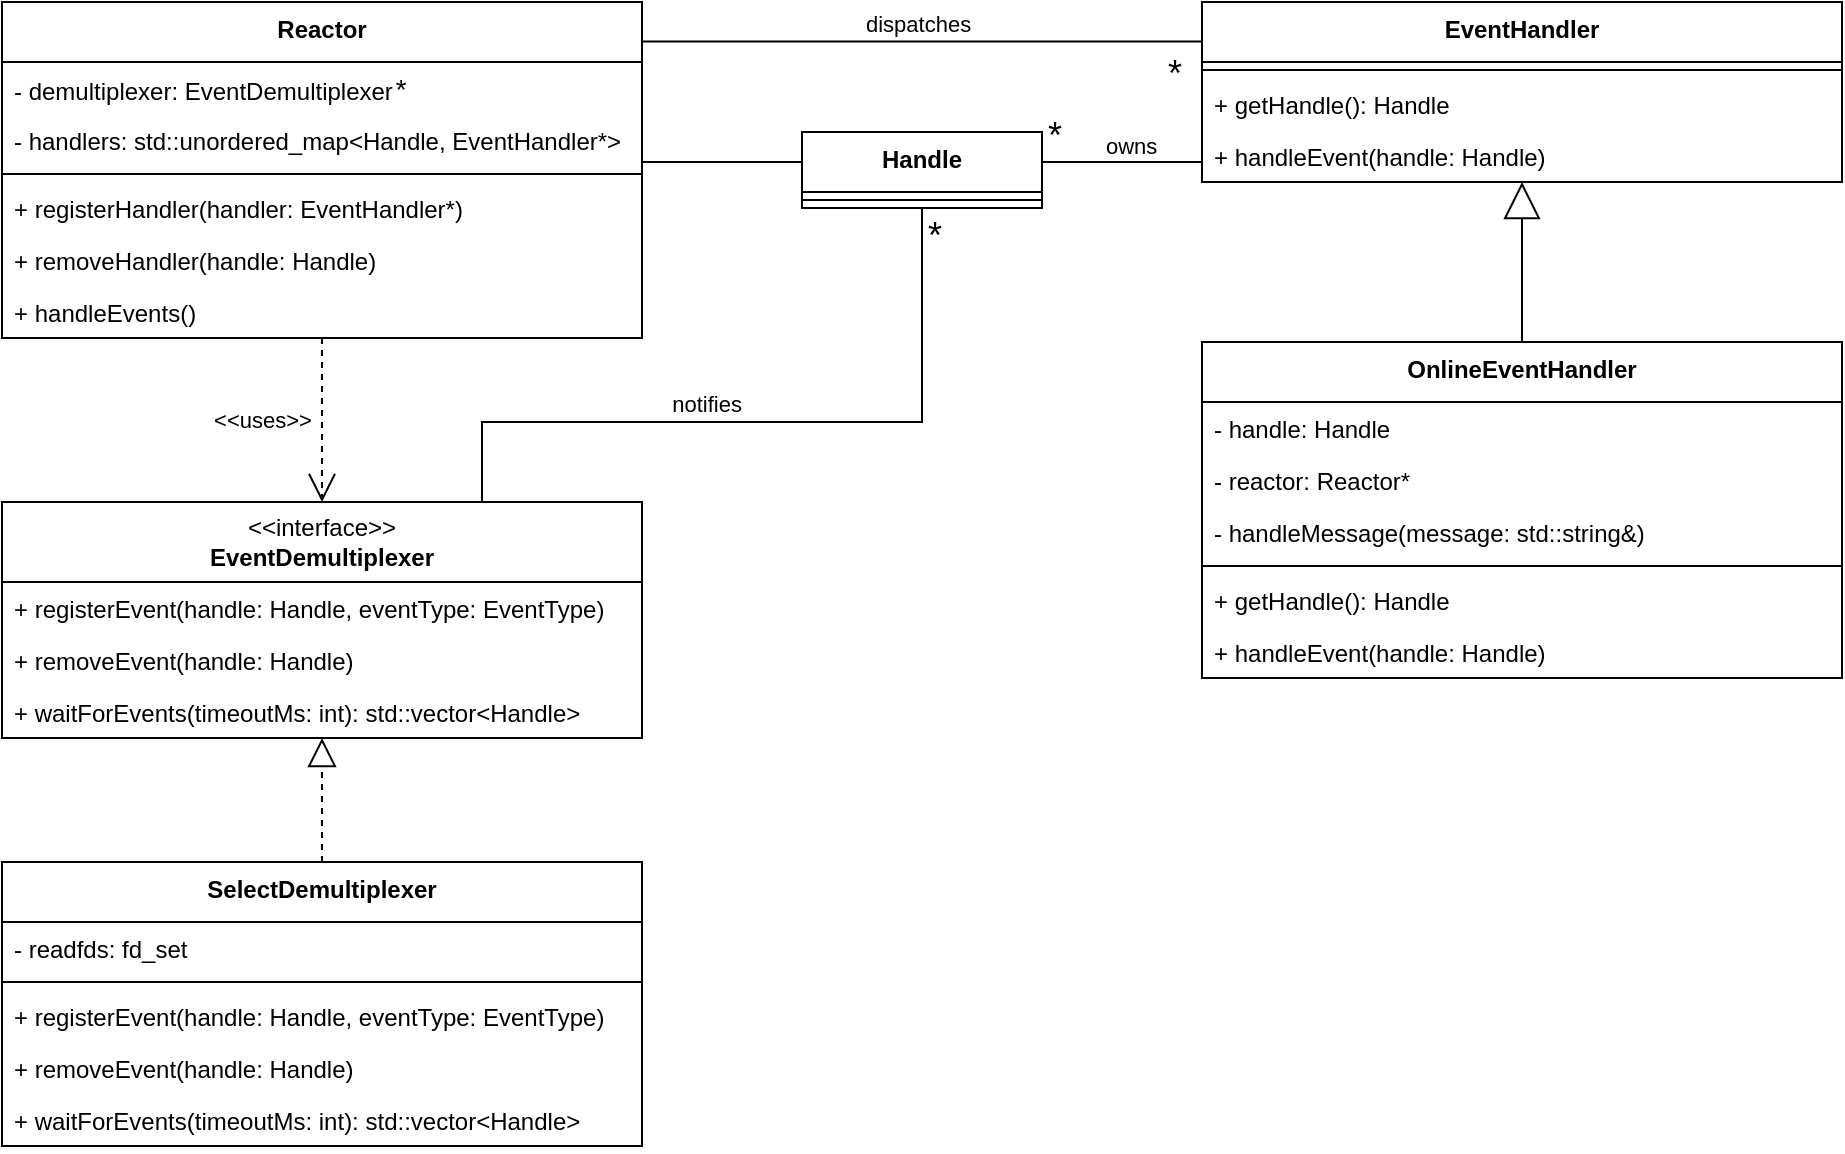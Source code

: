 <mxfile version="22.0.2" type="device">
  <diagram name="第 1 页" id="3d7UpdcAYCAFJ-It42_G">
    <mxGraphModel dx="2433" dy="1491" grid="1" gridSize="10" guides="1" tooltips="1" connect="1" arrows="1" fold="1" page="1" pageScale="1" pageWidth="827" pageHeight="1169" math="0" shadow="0">
      <root>
        <mxCell id="0" />
        <mxCell id="1" parent="0" />
        <mxCell id="UIoHNFgmKGdgGK52sj1p-1" value="Reactor" style="swimlane;fontStyle=1;align=center;verticalAlign=top;childLayout=stackLayout;horizontal=1;startSize=30;horizontalStack=0;resizeParent=1;resizeParentMax=0;resizeLast=0;collapsible=1;marginBottom=0;whiteSpace=wrap;html=1;" vertex="1" parent="1">
          <mxGeometry x="40" y="40" width="320" height="168" as="geometry" />
        </mxCell>
        <mxCell id="UIoHNFgmKGdgGK52sj1p-2" value="-&amp;nbsp;demultiplexer&lt;span style=&quot;background-color: initial;&quot;&gt;:&amp;nbsp;&lt;/span&gt;EventDemultiplexer&lt;span style=&quot;font-family: Consolas, &amp;quot;Courier New&amp;quot;, monospace; font-size: 14px;&quot;&gt;*&lt;/span&gt;" style="text;strokeColor=none;fillColor=none;align=left;verticalAlign=top;spacingLeft=4;spacingRight=4;overflow=hidden;rotatable=0;points=[[0,0.5],[1,0.5]];portConstraint=eastwest;whiteSpace=wrap;html=1;" vertex="1" parent="UIoHNFgmKGdgGK52sj1p-1">
          <mxGeometry y="30" width="320" height="26" as="geometry" />
        </mxCell>
        <mxCell id="UIoHNFgmKGdgGK52sj1p-3" value="-&amp;nbsp;handlers&lt;span style=&quot;background-color: initial;&quot;&gt;:&amp;nbsp;&lt;/span&gt;std::unordered_map&amp;lt;Handle, EventHandler*&amp;gt;" style="text;strokeColor=none;fillColor=none;align=left;verticalAlign=top;spacingLeft=4;spacingRight=4;overflow=hidden;rotatable=0;points=[[0,0.5],[1,0.5]];portConstraint=eastwest;whiteSpace=wrap;html=1;" vertex="1" parent="UIoHNFgmKGdgGK52sj1p-1">
          <mxGeometry y="56" width="320" height="26" as="geometry" />
        </mxCell>
        <mxCell id="UIoHNFgmKGdgGK52sj1p-4" value="" style="line;strokeWidth=1;fillColor=none;align=left;verticalAlign=middle;spacingTop=-1;spacingLeft=3;spacingRight=3;rotatable=0;labelPosition=right;points=[];portConstraint=eastwest;strokeColor=inherit;" vertex="1" parent="UIoHNFgmKGdgGK52sj1p-1">
          <mxGeometry y="82" width="320" height="8" as="geometry" />
        </mxCell>
        <mxCell id="UIoHNFgmKGdgGK52sj1p-5" value="+&amp;nbsp;registerHandler&lt;span style=&quot;background-color: initial;&quot;&gt;(handler: EventHandler*&lt;/span&gt;&lt;span style=&quot;background-color: initial;&quot;&gt;)&lt;/span&gt;" style="text;strokeColor=none;fillColor=none;align=left;verticalAlign=top;spacingLeft=4;spacingRight=4;overflow=hidden;rotatable=0;points=[[0,0.5],[1,0.5]];portConstraint=eastwest;whiteSpace=wrap;html=1;" vertex="1" parent="UIoHNFgmKGdgGK52sj1p-1">
          <mxGeometry y="90" width="320" height="26" as="geometry" />
        </mxCell>
        <mxCell id="UIoHNFgmKGdgGK52sj1p-6" value="+&amp;nbsp;removeHandler(handle: Handle&lt;span style=&quot;background-color: initial;&quot;&gt;)&lt;/span&gt;" style="text;strokeColor=none;fillColor=none;align=left;verticalAlign=top;spacingLeft=4;spacingRight=4;overflow=hidden;rotatable=0;points=[[0,0.5],[1,0.5]];portConstraint=eastwest;whiteSpace=wrap;html=1;" vertex="1" parent="UIoHNFgmKGdgGK52sj1p-1">
          <mxGeometry y="116" width="320" height="26" as="geometry" />
        </mxCell>
        <mxCell id="UIoHNFgmKGdgGK52sj1p-7" value="+&amp;nbsp;handleEvents&lt;span style=&quot;background-color: initial;&quot;&gt;(&lt;/span&gt;&lt;span style=&quot;background-color: initial;&quot;&gt;)&lt;/span&gt;" style="text;strokeColor=none;fillColor=none;align=left;verticalAlign=top;spacingLeft=4;spacingRight=4;overflow=hidden;rotatable=0;points=[[0,0.5],[1,0.5]];portConstraint=eastwest;whiteSpace=wrap;html=1;" vertex="1" parent="UIoHNFgmKGdgGK52sj1p-1">
          <mxGeometry y="142" width="320" height="26" as="geometry" />
        </mxCell>
        <mxCell id="UIoHNFgmKGdgGK52sj1p-8" value="&amp;lt;&amp;lt;interface&amp;gt;&amp;gt;&lt;br style=&quot;border-color: var(--border-color);&quot;&gt;&lt;b style=&quot;border-color: var(--border-color);&quot;&gt;EventDemultiplexer&lt;/b&gt;" style="swimlane;fontStyle=0;childLayout=stackLayout;horizontal=1;startSize=40;fillColor=none;horizontalStack=0;resizeParent=1;resizeParentMax=0;resizeLast=0;collapsible=1;marginBottom=0;whiteSpace=wrap;html=1;" vertex="1" parent="1">
          <mxGeometry x="40" y="290" width="320" height="118" as="geometry" />
        </mxCell>
        <mxCell id="UIoHNFgmKGdgGK52sj1p-9" value="+&amp;nbsp;registerEvent(handle: Handle, eventType: EventType&lt;span style=&quot;background-color: initial;&quot;&gt;)&lt;/span&gt;" style="text;strokeColor=none;fillColor=none;align=left;verticalAlign=top;spacingLeft=4;spacingRight=4;overflow=hidden;rotatable=0;points=[[0,0.5],[1,0.5]];portConstraint=eastwest;whiteSpace=wrap;html=1;" vertex="1" parent="UIoHNFgmKGdgGK52sj1p-8">
          <mxGeometry y="40" width="320" height="26" as="geometry" />
        </mxCell>
        <mxCell id="UIoHNFgmKGdgGK52sj1p-10" value="+&amp;nbsp;removeEvent(handle: Handle&lt;span style=&quot;background-color: initial;&quot;&gt;)&lt;/span&gt;" style="text;strokeColor=none;fillColor=none;align=left;verticalAlign=top;spacingLeft=4;spacingRight=4;overflow=hidden;rotatable=0;points=[[0,0.5],[1,0.5]];portConstraint=eastwest;whiteSpace=wrap;html=1;" vertex="1" parent="UIoHNFgmKGdgGK52sj1p-8">
          <mxGeometry y="66" width="320" height="26" as="geometry" />
        </mxCell>
        <mxCell id="UIoHNFgmKGdgGK52sj1p-11" value="+&amp;nbsp;waitForEvents&lt;span style=&quot;background-color: initial;&quot;&gt;(timeoutMs: int&lt;/span&gt;&lt;span style=&quot;background-color: initial;&quot;&gt;):&amp;nbsp;&lt;/span&gt;std::vector&amp;lt;Handle&amp;gt;" style="text;strokeColor=none;fillColor=none;align=left;verticalAlign=top;spacingLeft=4;spacingRight=4;overflow=hidden;rotatable=0;points=[[0,0.5],[1,0.5]];portConstraint=eastwest;whiteSpace=wrap;html=1;" vertex="1" parent="UIoHNFgmKGdgGK52sj1p-8">
          <mxGeometry y="92" width="320" height="26" as="geometry" />
        </mxCell>
        <mxCell id="UIoHNFgmKGdgGK52sj1p-12" value="SelectDemultiplexer" style="swimlane;fontStyle=1;align=center;verticalAlign=top;childLayout=stackLayout;horizontal=1;startSize=30;horizontalStack=0;resizeParent=1;resizeParentMax=0;resizeLast=0;collapsible=1;marginBottom=0;whiteSpace=wrap;html=1;" vertex="1" parent="1">
          <mxGeometry x="40" y="470" width="320" height="142" as="geometry" />
        </mxCell>
        <mxCell id="UIoHNFgmKGdgGK52sj1p-13" value="-&amp;nbsp;readfds&lt;span style=&quot;background-color: initial;&quot;&gt;:&amp;nbsp;&lt;/span&gt;fd_set" style="text;strokeColor=none;fillColor=none;align=left;verticalAlign=top;spacingLeft=4;spacingRight=4;overflow=hidden;rotatable=0;points=[[0,0.5],[1,0.5]];portConstraint=eastwest;whiteSpace=wrap;html=1;" vertex="1" parent="UIoHNFgmKGdgGK52sj1p-12">
          <mxGeometry y="30" width="320" height="26" as="geometry" />
        </mxCell>
        <mxCell id="UIoHNFgmKGdgGK52sj1p-14" value="" style="line;strokeWidth=1;fillColor=none;align=left;verticalAlign=middle;spacingTop=-1;spacingLeft=3;spacingRight=3;rotatable=0;labelPosition=right;points=[];portConstraint=eastwest;strokeColor=inherit;" vertex="1" parent="UIoHNFgmKGdgGK52sj1p-12">
          <mxGeometry y="56" width="320" height="8" as="geometry" />
        </mxCell>
        <mxCell id="UIoHNFgmKGdgGK52sj1p-15" value="+&amp;nbsp;registerEvent(handle: Handle, eventType: EventType&lt;span style=&quot;background-color: initial;&quot;&gt;)&lt;/span&gt;" style="text;strokeColor=none;fillColor=none;align=left;verticalAlign=top;spacingLeft=4;spacingRight=4;overflow=hidden;rotatable=0;points=[[0,0.5],[1,0.5]];portConstraint=eastwest;whiteSpace=wrap;html=1;" vertex="1" parent="UIoHNFgmKGdgGK52sj1p-12">
          <mxGeometry y="64" width="320" height="26" as="geometry" />
        </mxCell>
        <mxCell id="UIoHNFgmKGdgGK52sj1p-16" value="+&amp;nbsp;removeEvent(handle: Handle&lt;span style=&quot;background-color: initial;&quot;&gt;)&lt;/span&gt;" style="text;strokeColor=none;fillColor=none;align=left;verticalAlign=top;spacingLeft=4;spacingRight=4;overflow=hidden;rotatable=0;points=[[0,0.5],[1,0.5]];portConstraint=eastwest;whiteSpace=wrap;html=1;" vertex="1" parent="UIoHNFgmKGdgGK52sj1p-12">
          <mxGeometry y="90" width="320" height="26" as="geometry" />
        </mxCell>
        <mxCell id="UIoHNFgmKGdgGK52sj1p-17" value="+&amp;nbsp;waitForEvents&lt;span style=&quot;background-color: initial;&quot;&gt;(timeoutMs: int&lt;/span&gt;&lt;span style=&quot;background-color: initial;&quot;&gt;):&amp;nbsp;&lt;/span&gt;std::vector&amp;lt;Handle&amp;gt;" style="text;strokeColor=none;fillColor=none;align=left;verticalAlign=top;spacingLeft=4;spacingRight=4;overflow=hidden;rotatable=0;points=[[0,0.5],[1,0.5]];portConstraint=eastwest;whiteSpace=wrap;html=1;" vertex="1" parent="UIoHNFgmKGdgGK52sj1p-12">
          <mxGeometry y="116" width="320" height="26" as="geometry" />
        </mxCell>
        <mxCell id="UIoHNFgmKGdgGK52sj1p-18" value="EventHandler" style="swimlane;fontStyle=1;align=center;verticalAlign=top;childLayout=stackLayout;horizontal=1;startSize=30;horizontalStack=0;resizeParent=1;resizeParentMax=0;resizeLast=0;collapsible=1;marginBottom=0;whiteSpace=wrap;html=1;" vertex="1" parent="1">
          <mxGeometry x="640" y="40" width="320" height="90" as="geometry" />
        </mxCell>
        <mxCell id="UIoHNFgmKGdgGK52sj1p-19" value="" style="line;strokeWidth=1;fillColor=none;align=left;verticalAlign=middle;spacingTop=-1;spacingLeft=3;spacingRight=3;rotatable=0;labelPosition=right;points=[];portConstraint=eastwest;strokeColor=inherit;" vertex="1" parent="UIoHNFgmKGdgGK52sj1p-18">
          <mxGeometry y="30" width="320" height="8" as="geometry" />
        </mxCell>
        <mxCell id="UIoHNFgmKGdgGK52sj1p-20" value="+ getHandle&lt;span style=&quot;background-color: initial;&quot;&gt;(&lt;/span&gt;&lt;span style=&quot;background-color: initial;&quot;&gt;):&amp;nbsp;&lt;/span&gt;Handle" style="text;strokeColor=none;fillColor=none;align=left;verticalAlign=top;spacingLeft=4;spacingRight=4;overflow=hidden;rotatable=0;points=[[0,0.5],[1,0.5]];portConstraint=eastwest;whiteSpace=wrap;html=1;" vertex="1" parent="UIoHNFgmKGdgGK52sj1p-18">
          <mxGeometry y="38" width="320" height="26" as="geometry" />
        </mxCell>
        <mxCell id="UIoHNFgmKGdgGK52sj1p-21" value="+&amp;nbsp;handleEvent&lt;span style=&quot;background-color: initial;&quot;&gt;(handle: Handle&lt;/span&gt;&lt;span style=&quot;background-color: initial;&quot;&gt;)&lt;/span&gt;" style="text;strokeColor=none;fillColor=none;align=left;verticalAlign=top;spacingLeft=4;spacingRight=4;overflow=hidden;rotatable=0;points=[[0,0.5],[1,0.5]];portConstraint=eastwest;whiteSpace=wrap;html=1;" vertex="1" parent="UIoHNFgmKGdgGK52sj1p-18">
          <mxGeometry y="64" width="320" height="26" as="geometry" />
        </mxCell>
        <mxCell id="UIoHNFgmKGdgGK52sj1p-22" value="OnlineEventHandler" style="swimlane;fontStyle=1;align=center;verticalAlign=top;childLayout=stackLayout;horizontal=1;startSize=30;horizontalStack=0;resizeParent=1;resizeParentMax=0;resizeLast=0;collapsible=1;marginBottom=0;whiteSpace=wrap;html=1;" vertex="1" parent="1">
          <mxGeometry x="640" y="210" width="320" height="168" as="geometry" />
        </mxCell>
        <mxCell id="UIoHNFgmKGdgGK52sj1p-23" value="- handle: Handle" style="text;strokeColor=none;fillColor=none;align=left;verticalAlign=top;spacingLeft=4;spacingRight=4;overflow=hidden;rotatable=0;points=[[0,0.5],[1,0.5]];portConstraint=eastwest;whiteSpace=wrap;html=1;" vertex="1" parent="UIoHNFgmKGdgGK52sj1p-22">
          <mxGeometry y="30" width="320" height="26" as="geometry" />
        </mxCell>
        <mxCell id="UIoHNFgmKGdgGK52sj1p-24" value="- reactor: Reactor*" style="text;strokeColor=none;fillColor=none;align=left;verticalAlign=top;spacingLeft=4;spacingRight=4;overflow=hidden;rotatable=0;points=[[0,0.5],[1,0.5]];portConstraint=eastwest;whiteSpace=wrap;html=1;" vertex="1" parent="UIoHNFgmKGdgGK52sj1p-22">
          <mxGeometry y="56" width="320" height="26" as="geometry" />
        </mxCell>
        <mxCell id="UIoHNFgmKGdgGK52sj1p-25" value="- handleMessage(message: std::string&amp;amp;)" style="text;strokeColor=none;fillColor=none;align=left;verticalAlign=top;spacingLeft=4;spacingRight=4;overflow=hidden;rotatable=0;points=[[0,0.5],[1,0.5]];portConstraint=eastwest;whiteSpace=wrap;html=1;" vertex="1" parent="UIoHNFgmKGdgGK52sj1p-22">
          <mxGeometry y="82" width="320" height="26" as="geometry" />
        </mxCell>
        <mxCell id="UIoHNFgmKGdgGK52sj1p-26" value="" style="line;strokeWidth=1;fillColor=none;align=left;verticalAlign=middle;spacingTop=-1;spacingLeft=3;spacingRight=3;rotatable=0;labelPosition=right;points=[];portConstraint=eastwest;strokeColor=inherit;" vertex="1" parent="UIoHNFgmKGdgGK52sj1p-22">
          <mxGeometry y="108" width="320" height="8" as="geometry" />
        </mxCell>
        <mxCell id="UIoHNFgmKGdgGK52sj1p-27" value="+ getHandle&lt;span style=&quot;background-color: initial;&quot;&gt;(&lt;/span&gt;&lt;span style=&quot;background-color: initial;&quot;&gt;):&amp;nbsp;&lt;/span&gt;Handle" style="text;strokeColor=none;fillColor=none;align=left;verticalAlign=top;spacingLeft=4;spacingRight=4;overflow=hidden;rotatable=0;points=[[0,0.5],[1,0.5]];portConstraint=eastwest;whiteSpace=wrap;html=1;" vertex="1" parent="UIoHNFgmKGdgGK52sj1p-22">
          <mxGeometry y="116" width="320" height="26" as="geometry" />
        </mxCell>
        <mxCell id="UIoHNFgmKGdgGK52sj1p-28" value="+&amp;nbsp;handleEvent&lt;span style=&quot;background-color: initial;&quot;&gt;(handle: Handle&lt;/span&gt;&lt;span style=&quot;background-color: initial;&quot;&gt;)&lt;/span&gt;" style="text;strokeColor=none;fillColor=none;align=left;verticalAlign=top;spacingLeft=4;spacingRight=4;overflow=hidden;rotatable=0;points=[[0,0.5],[1,0.5]];portConstraint=eastwest;whiteSpace=wrap;html=1;" vertex="1" parent="UIoHNFgmKGdgGK52sj1p-22">
          <mxGeometry y="142" width="320" height="26" as="geometry" />
        </mxCell>
        <mxCell id="UIoHNFgmKGdgGK52sj1p-29" value="" style="endArrow=block;dashed=1;endFill=0;endSize=12;html=1;rounded=0;exitX=0.5;exitY=0;exitDx=0;exitDy=0;entryX=0.5;entryY=1;entryDx=0;entryDy=0;" edge="1" parent="1" source="UIoHNFgmKGdgGK52sj1p-12" target="UIoHNFgmKGdgGK52sj1p-8">
          <mxGeometry width="160" relative="1" as="geometry">
            <mxPoint x="-340" y="580" as="sourcePoint" />
            <mxPoint x="200" y="410" as="targetPoint" />
          </mxGeometry>
        </mxCell>
        <mxCell id="UIoHNFgmKGdgGK52sj1p-30" value="" style="endArrow=block;endSize=16;endFill=0;html=1;rounded=0;exitX=0.5;exitY=0;exitDx=0;exitDy=0;entryX=0.5;entryY=1;entryDx=0;entryDy=0;entryPerimeter=0;" edge="1" parent="1" source="UIoHNFgmKGdgGK52sj1p-22" target="UIoHNFgmKGdgGK52sj1p-21">
          <mxGeometry width="160" relative="1" as="geometry">
            <mxPoint x="640" y="90" as="sourcePoint" />
            <mxPoint x="800" y="150" as="targetPoint" />
          </mxGeometry>
        </mxCell>
        <mxCell id="UIoHNFgmKGdgGK52sj1p-31" value="" style="endArrow=open;endSize=12;dashed=1;html=1;rounded=0;entryX=0.5;entryY=0;entryDx=0;entryDy=0;exitX=0.5;exitY=1;exitDx=0;exitDy=0;" edge="1" parent="1" source="UIoHNFgmKGdgGK52sj1p-1" target="UIoHNFgmKGdgGK52sj1p-8">
          <mxGeometry width="160" relative="1" as="geometry">
            <mxPoint x="200" y="220" as="sourcePoint" />
            <mxPoint x="480" y="170" as="targetPoint" />
            <Array as="points" />
          </mxGeometry>
        </mxCell>
        <mxCell id="UIoHNFgmKGdgGK52sj1p-32" value="&amp;lt;&amp;lt;uses&amp;gt;&amp;gt;" style="edgeLabel;html=1;align=center;verticalAlign=middle;resizable=0;points=[];" vertex="1" connectable="0" parent="UIoHNFgmKGdgGK52sj1p-31">
          <mxGeometry x="-0.167" y="2" relative="1" as="geometry">
            <mxPoint x="-32" y="7" as="offset" />
          </mxGeometry>
        </mxCell>
        <mxCell id="UIoHNFgmKGdgGK52sj1p-33" value="" style="endArrow=none;html=1;edgeStyle=orthogonalEdgeStyle;rounded=0;" edge="1" parent="1">
          <mxGeometry relative="1" as="geometry">
            <mxPoint x="360" y="59.76" as="sourcePoint" />
            <mxPoint x="640" y="59.76" as="targetPoint" />
          </mxGeometry>
        </mxCell>
        <mxCell id="UIoHNFgmKGdgGK52sj1p-34" value="dispatches" style="edgeLabel;resizable=0;html=1;align=left;verticalAlign=bottom;" connectable="0" vertex="1" parent="UIoHNFgmKGdgGK52sj1p-33">
          <mxGeometry x="-1" relative="1" as="geometry">
            <mxPoint x="110" as="offset" />
          </mxGeometry>
        </mxCell>
        <mxCell id="UIoHNFgmKGdgGK52sj1p-35" value="&lt;font style=&quot;font-size: 18px;&quot;&gt;*&lt;/font&gt;" style="edgeLabel;resizable=0;html=1;align=right;verticalAlign=bottom;" connectable="0" vertex="1" parent="UIoHNFgmKGdgGK52sj1p-33">
          <mxGeometry x="1" relative="1" as="geometry">
            <mxPoint x="-10" y="30" as="offset" />
          </mxGeometry>
        </mxCell>
        <mxCell id="UIoHNFgmKGdgGK52sj1p-36" value="" style="endArrow=none;html=1;edgeStyle=orthogonalEdgeStyle;rounded=0;" edge="1" parent="1">
          <mxGeometry relative="1" as="geometry">
            <mxPoint x="360" y="120" as="sourcePoint" />
            <mxPoint x="640" y="120" as="targetPoint" />
          </mxGeometry>
        </mxCell>
        <mxCell id="UIoHNFgmKGdgGK52sj1p-37" value="&lt;font style=&quot;font-size: 18px;&quot;&gt;*&lt;/font&gt;" style="edgeLabel;resizable=0;html=1;align=right;verticalAlign=bottom;" connectable="0" vertex="1" parent="UIoHNFgmKGdgGK52sj1p-36">
          <mxGeometry x="1" relative="1" as="geometry">
            <mxPoint x="-70" as="offset" />
          </mxGeometry>
        </mxCell>
        <mxCell id="UIoHNFgmKGdgGK52sj1p-38" value="owns" style="edgeLabel;resizable=0;html=1;align=left;verticalAlign=bottom;" connectable="0" vertex="1" parent="UIoHNFgmKGdgGK52sj1p-36">
          <mxGeometry x="-1" relative="1" as="geometry">
            <mxPoint x="230" as="offset" />
          </mxGeometry>
        </mxCell>
        <mxCell id="UIoHNFgmKGdgGK52sj1p-39" value="Handle" style="swimlane;fontStyle=1;align=center;verticalAlign=top;childLayout=stackLayout;horizontal=1;startSize=30;horizontalStack=0;resizeParent=1;resizeParentMax=0;resizeLast=0;collapsible=1;marginBottom=0;whiteSpace=wrap;html=1;" vertex="1" parent="1">
          <mxGeometry x="440" y="105" width="120" height="38" as="geometry" />
        </mxCell>
        <mxCell id="UIoHNFgmKGdgGK52sj1p-40" value="" style="line;strokeWidth=1;fillColor=none;align=left;verticalAlign=middle;spacingTop=-1;spacingLeft=3;spacingRight=3;rotatable=0;labelPosition=right;points=[];portConstraint=eastwest;strokeColor=inherit;" vertex="1" parent="UIoHNFgmKGdgGK52sj1p-39">
          <mxGeometry y="30" width="120" height="8" as="geometry" />
        </mxCell>
        <mxCell id="UIoHNFgmKGdgGK52sj1p-41" value="" style="endArrow=none;html=1;edgeStyle=orthogonalEdgeStyle;rounded=0;exitX=0.75;exitY=0;exitDx=0;exitDy=0;entryX=0.5;entryY=1;entryDx=0;entryDy=0;" edge="1" parent="1" source="UIoHNFgmKGdgGK52sj1p-8" target="UIoHNFgmKGdgGK52sj1p-39">
          <mxGeometry relative="1" as="geometry">
            <mxPoint x="320" y="240" as="sourcePoint" />
            <mxPoint x="500" y="160" as="targetPoint" />
            <Array as="points">
              <mxPoint x="280" y="250" />
              <mxPoint x="500" y="250" />
            </Array>
          </mxGeometry>
        </mxCell>
        <mxCell id="UIoHNFgmKGdgGK52sj1p-42" value="notifies" style="edgeLabel;resizable=0;html=1;align=right;verticalAlign=bottom;" connectable="0" vertex="1" parent="UIoHNFgmKGdgGK52sj1p-41">
          <mxGeometry x="1" relative="1" as="geometry">
            <mxPoint x="-90" y="106" as="offset" />
          </mxGeometry>
        </mxCell>
        <mxCell id="UIoHNFgmKGdgGK52sj1p-43" value="&lt;font style=&quot;font-size: 18px;&quot;&gt;*&lt;/font&gt;" style="edgeLabel;resizable=0;html=1;align=right;verticalAlign=bottom;" connectable="0" vertex="1" parent="1">
          <mxGeometry x="510" y="170" as="geometry" />
        </mxCell>
      </root>
    </mxGraphModel>
  </diagram>
</mxfile>
